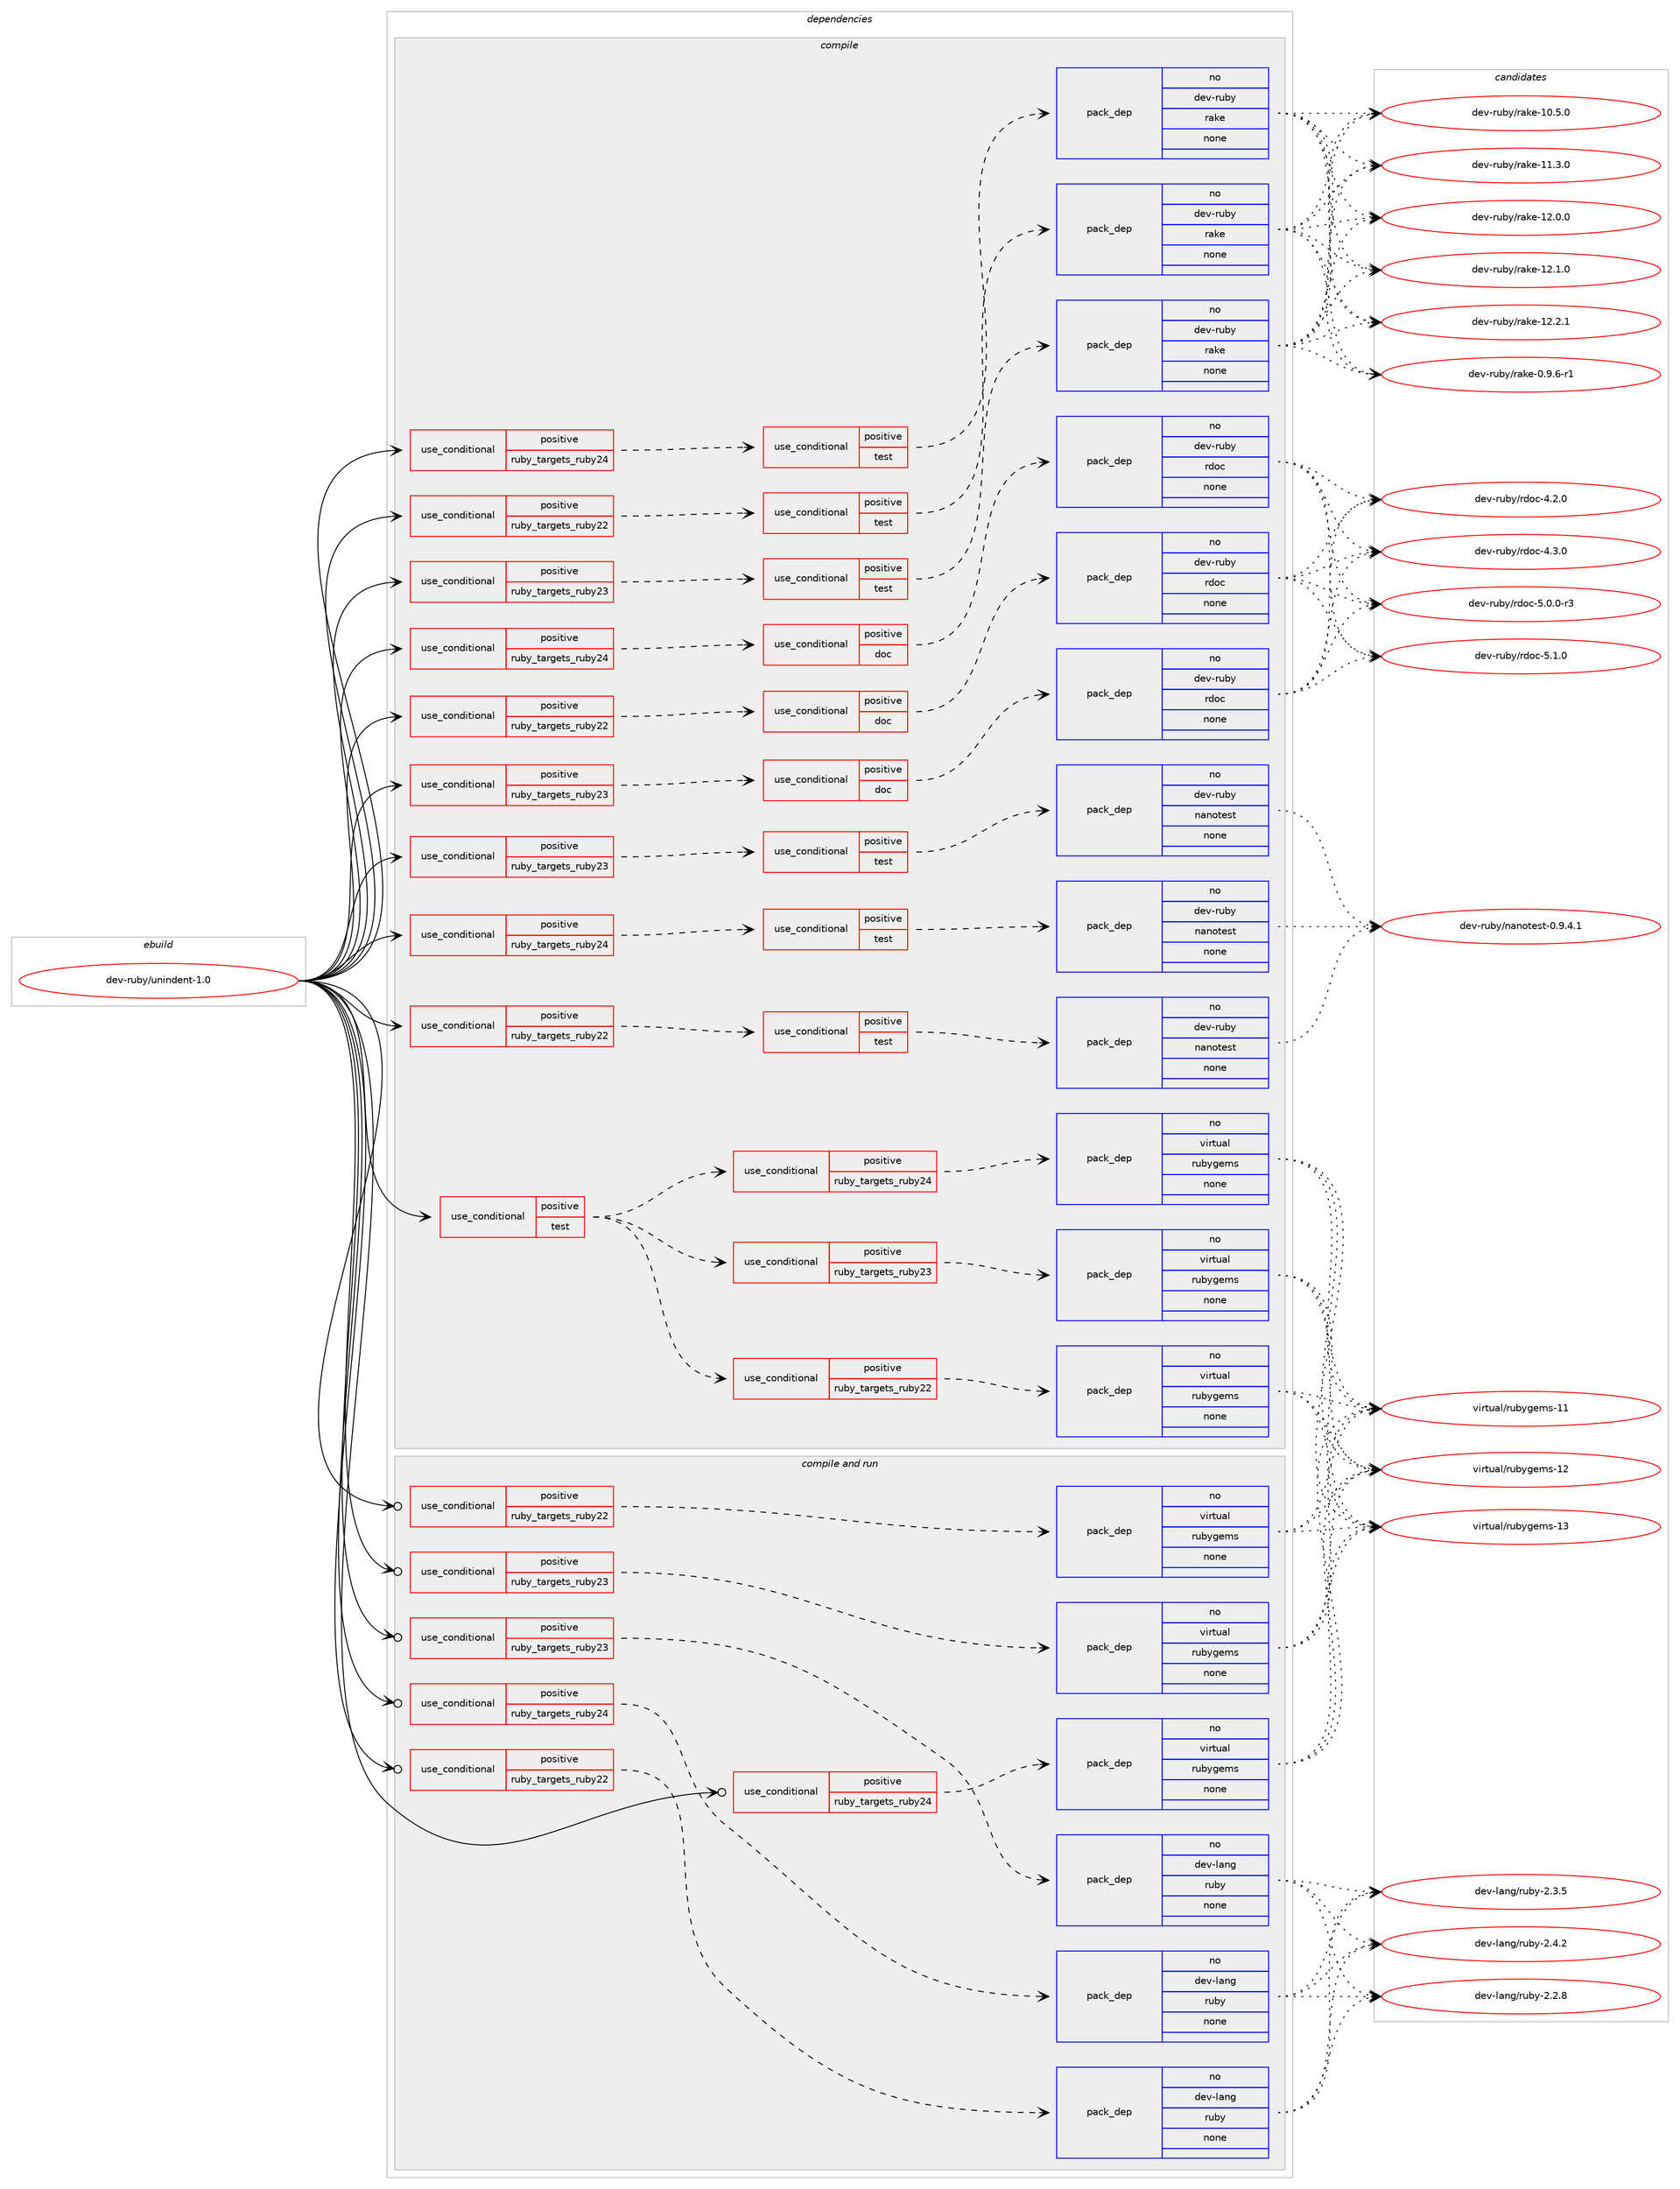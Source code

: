 digraph prolog {

# *************
# Graph options
# *************

newrank=true;
concentrate=true;
compound=true;
graph [rankdir=LR,fontname=Helvetica,fontsize=10,ranksep=1.5];#, ranksep=2.5, nodesep=0.2];
edge  [arrowhead=vee];
node  [fontname=Helvetica,fontsize=10];

# **********
# The ebuild
# **********

subgraph cluster_leftcol {
color=gray;
rank=same;
label=<<i>ebuild</i>>;
id [label="dev-ruby/unindent-1.0", color=red, width=4, href="../dev-ruby/unindent-1.0.svg"];
}

# ****************
# The dependencies
# ****************

subgraph cluster_midcol {
color=gray;
label=<<i>dependencies</i>>;
subgraph cluster_compile {
fillcolor="#eeeeee";
style=filled;
label=<<i>compile</i>>;
subgraph cond76023 {
dependency276719 [label=<<TABLE BORDER="0" CELLBORDER="1" CELLSPACING="0" CELLPADDING="4"><TR><TD ROWSPAN="3" CELLPADDING="10">use_conditional</TD></TR><TR><TD>positive</TD></TR><TR><TD>ruby_targets_ruby22</TD></TR></TABLE>>, shape=none, color=red];
subgraph cond76024 {
dependency276720 [label=<<TABLE BORDER="0" CELLBORDER="1" CELLSPACING="0" CELLPADDING="4"><TR><TD ROWSPAN="3" CELLPADDING="10">use_conditional</TD></TR><TR><TD>positive</TD></TR><TR><TD>doc</TD></TR></TABLE>>, shape=none, color=red];
subgraph pack196580 {
dependency276721 [label=<<TABLE BORDER="0" CELLBORDER="1" CELLSPACING="0" CELLPADDING="4" WIDTH="220"><TR><TD ROWSPAN="6" CELLPADDING="30">pack_dep</TD></TR><TR><TD WIDTH="110">no</TD></TR><TR><TD>dev-ruby</TD></TR><TR><TD>rdoc</TD></TR><TR><TD>none</TD></TR><TR><TD></TD></TR></TABLE>>, shape=none, color=blue];
}
dependency276720:e -> dependency276721:w [weight=20,style="dashed",arrowhead="vee"];
}
dependency276719:e -> dependency276720:w [weight=20,style="dashed",arrowhead="vee"];
}
id:e -> dependency276719:w [weight=20,style="solid",arrowhead="vee"];
subgraph cond76025 {
dependency276722 [label=<<TABLE BORDER="0" CELLBORDER="1" CELLSPACING="0" CELLPADDING="4"><TR><TD ROWSPAN="3" CELLPADDING="10">use_conditional</TD></TR><TR><TD>positive</TD></TR><TR><TD>ruby_targets_ruby22</TD></TR></TABLE>>, shape=none, color=red];
subgraph cond76026 {
dependency276723 [label=<<TABLE BORDER="0" CELLBORDER="1" CELLSPACING="0" CELLPADDING="4"><TR><TD ROWSPAN="3" CELLPADDING="10">use_conditional</TD></TR><TR><TD>positive</TD></TR><TR><TD>test</TD></TR></TABLE>>, shape=none, color=red];
subgraph pack196581 {
dependency276724 [label=<<TABLE BORDER="0" CELLBORDER="1" CELLSPACING="0" CELLPADDING="4" WIDTH="220"><TR><TD ROWSPAN="6" CELLPADDING="30">pack_dep</TD></TR><TR><TD WIDTH="110">no</TD></TR><TR><TD>dev-ruby</TD></TR><TR><TD>nanotest</TD></TR><TR><TD>none</TD></TR><TR><TD></TD></TR></TABLE>>, shape=none, color=blue];
}
dependency276723:e -> dependency276724:w [weight=20,style="dashed",arrowhead="vee"];
}
dependency276722:e -> dependency276723:w [weight=20,style="dashed",arrowhead="vee"];
}
id:e -> dependency276722:w [weight=20,style="solid",arrowhead="vee"];
subgraph cond76027 {
dependency276725 [label=<<TABLE BORDER="0" CELLBORDER="1" CELLSPACING="0" CELLPADDING="4"><TR><TD ROWSPAN="3" CELLPADDING="10">use_conditional</TD></TR><TR><TD>positive</TD></TR><TR><TD>ruby_targets_ruby22</TD></TR></TABLE>>, shape=none, color=red];
subgraph cond76028 {
dependency276726 [label=<<TABLE BORDER="0" CELLBORDER="1" CELLSPACING="0" CELLPADDING="4"><TR><TD ROWSPAN="3" CELLPADDING="10">use_conditional</TD></TR><TR><TD>positive</TD></TR><TR><TD>test</TD></TR></TABLE>>, shape=none, color=red];
subgraph pack196582 {
dependency276727 [label=<<TABLE BORDER="0" CELLBORDER="1" CELLSPACING="0" CELLPADDING="4" WIDTH="220"><TR><TD ROWSPAN="6" CELLPADDING="30">pack_dep</TD></TR><TR><TD WIDTH="110">no</TD></TR><TR><TD>dev-ruby</TD></TR><TR><TD>rake</TD></TR><TR><TD>none</TD></TR><TR><TD></TD></TR></TABLE>>, shape=none, color=blue];
}
dependency276726:e -> dependency276727:w [weight=20,style="dashed",arrowhead="vee"];
}
dependency276725:e -> dependency276726:w [weight=20,style="dashed",arrowhead="vee"];
}
id:e -> dependency276725:w [weight=20,style="solid",arrowhead="vee"];
subgraph cond76029 {
dependency276728 [label=<<TABLE BORDER="0" CELLBORDER="1" CELLSPACING="0" CELLPADDING="4"><TR><TD ROWSPAN="3" CELLPADDING="10">use_conditional</TD></TR><TR><TD>positive</TD></TR><TR><TD>ruby_targets_ruby23</TD></TR></TABLE>>, shape=none, color=red];
subgraph cond76030 {
dependency276729 [label=<<TABLE BORDER="0" CELLBORDER="1" CELLSPACING="0" CELLPADDING="4"><TR><TD ROWSPAN="3" CELLPADDING="10">use_conditional</TD></TR><TR><TD>positive</TD></TR><TR><TD>doc</TD></TR></TABLE>>, shape=none, color=red];
subgraph pack196583 {
dependency276730 [label=<<TABLE BORDER="0" CELLBORDER="1" CELLSPACING="0" CELLPADDING="4" WIDTH="220"><TR><TD ROWSPAN="6" CELLPADDING="30">pack_dep</TD></TR><TR><TD WIDTH="110">no</TD></TR><TR><TD>dev-ruby</TD></TR><TR><TD>rdoc</TD></TR><TR><TD>none</TD></TR><TR><TD></TD></TR></TABLE>>, shape=none, color=blue];
}
dependency276729:e -> dependency276730:w [weight=20,style="dashed",arrowhead="vee"];
}
dependency276728:e -> dependency276729:w [weight=20,style="dashed",arrowhead="vee"];
}
id:e -> dependency276728:w [weight=20,style="solid",arrowhead="vee"];
subgraph cond76031 {
dependency276731 [label=<<TABLE BORDER="0" CELLBORDER="1" CELLSPACING="0" CELLPADDING="4"><TR><TD ROWSPAN="3" CELLPADDING="10">use_conditional</TD></TR><TR><TD>positive</TD></TR><TR><TD>ruby_targets_ruby23</TD></TR></TABLE>>, shape=none, color=red];
subgraph cond76032 {
dependency276732 [label=<<TABLE BORDER="0" CELLBORDER="1" CELLSPACING="0" CELLPADDING="4"><TR><TD ROWSPAN="3" CELLPADDING="10">use_conditional</TD></TR><TR><TD>positive</TD></TR><TR><TD>test</TD></TR></TABLE>>, shape=none, color=red];
subgraph pack196584 {
dependency276733 [label=<<TABLE BORDER="0" CELLBORDER="1" CELLSPACING="0" CELLPADDING="4" WIDTH="220"><TR><TD ROWSPAN="6" CELLPADDING="30">pack_dep</TD></TR><TR><TD WIDTH="110">no</TD></TR><TR><TD>dev-ruby</TD></TR><TR><TD>nanotest</TD></TR><TR><TD>none</TD></TR><TR><TD></TD></TR></TABLE>>, shape=none, color=blue];
}
dependency276732:e -> dependency276733:w [weight=20,style="dashed",arrowhead="vee"];
}
dependency276731:e -> dependency276732:w [weight=20,style="dashed",arrowhead="vee"];
}
id:e -> dependency276731:w [weight=20,style="solid",arrowhead="vee"];
subgraph cond76033 {
dependency276734 [label=<<TABLE BORDER="0" CELLBORDER="1" CELLSPACING="0" CELLPADDING="4"><TR><TD ROWSPAN="3" CELLPADDING="10">use_conditional</TD></TR><TR><TD>positive</TD></TR><TR><TD>ruby_targets_ruby23</TD></TR></TABLE>>, shape=none, color=red];
subgraph cond76034 {
dependency276735 [label=<<TABLE BORDER="0" CELLBORDER="1" CELLSPACING="0" CELLPADDING="4"><TR><TD ROWSPAN="3" CELLPADDING="10">use_conditional</TD></TR><TR><TD>positive</TD></TR><TR><TD>test</TD></TR></TABLE>>, shape=none, color=red];
subgraph pack196585 {
dependency276736 [label=<<TABLE BORDER="0" CELLBORDER="1" CELLSPACING="0" CELLPADDING="4" WIDTH="220"><TR><TD ROWSPAN="6" CELLPADDING="30">pack_dep</TD></TR><TR><TD WIDTH="110">no</TD></TR><TR><TD>dev-ruby</TD></TR><TR><TD>rake</TD></TR><TR><TD>none</TD></TR><TR><TD></TD></TR></TABLE>>, shape=none, color=blue];
}
dependency276735:e -> dependency276736:w [weight=20,style="dashed",arrowhead="vee"];
}
dependency276734:e -> dependency276735:w [weight=20,style="dashed",arrowhead="vee"];
}
id:e -> dependency276734:w [weight=20,style="solid",arrowhead="vee"];
subgraph cond76035 {
dependency276737 [label=<<TABLE BORDER="0" CELLBORDER="1" CELLSPACING="0" CELLPADDING="4"><TR><TD ROWSPAN="3" CELLPADDING="10">use_conditional</TD></TR><TR><TD>positive</TD></TR><TR><TD>ruby_targets_ruby24</TD></TR></TABLE>>, shape=none, color=red];
subgraph cond76036 {
dependency276738 [label=<<TABLE BORDER="0" CELLBORDER="1" CELLSPACING="0" CELLPADDING="4"><TR><TD ROWSPAN="3" CELLPADDING="10">use_conditional</TD></TR><TR><TD>positive</TD></TR><TR><TD>doc</TD></TR></TABLE>>, shape=none, color=red];
subgraph pack196586 {
dependency276739 [label=<<TABLE BORDER="0" CELLBORDER="1" CELLSPACING="0" CELLPADDING="4" WIDTH="220"><TR><TD ROWSPAN="6" CELLPADDING="30">pack_dep</TD></TR><TR><TD WIDTH="110">no</TD></TR><TR><TD>dev-ruby</TD></TR><TR><TD>rdoc</TD></TR><TR><TD>none</TD></TR><TR><TD></TD></TR></TABLE>>, shape=none, color=blue];
}
dependency276738:e -> dependency276739:w [weight=20,style="dashed",arrowhead="vee"];
}
dependency276737:e -> dependency276738:w [weight=20,style="dashed",arrowhead="vee"];
}
id:e -> dependency276737:w [weight=20,style="solid",arrowhead="vee"];
subgraph cond76037 {
dependency276740 [label=<<TABLE BORDER="0" CELLBORDER="1" CELLSPACING="0" CELLPADDING="4"><TR><TD ROWSPAN="3" CELLPADDING="10">use_conditional</TD></TR><TR><TD>positive</TD></TR><TR><TD>ruby_targets_ruby24</TD></TR></TABLE>>, shape=none, color=red];
subgraph cond76038 {
dependency276741 [label=<<TABLE BORDER="0" CELLBORDER="1" CELLSPACING="0" CELLPADDING="4"><TR><TD ROWSPAN="3" CELLPADDING="10">use_conditional</TD></TR><TR><TD>positive</TD></TR><TR><TD>test</TD></TR></TABLE>>, shape=none, color=red];
subgraph pack196587 {
dependency276742 [label=<<TABLE BORDER="0" CELLBORDER="1" CELLSPACING="0" CELLPADDING="4" WIDTH="220"><TR><TD ROWSPAN="6" CELLPADDING="30">pack_dep</TD></TR><TR><TD WIDTH="110">no</TD></TR><TR><TD>dev-ruby</TD></TR><TR><TD>nanotest</TD></TR><TR><TD>none</TD></TR><TR><TD></TD></TR></TABLE>>, shape=none, color=blue];
}
dependency276741:e -> dependency276742:w [weight=20,style="dashed",arrowhead="vee"];
}
dependency276740:e -> dependency276741:w [weight=20,style="dashed",arrowhead="vee"];
}
id:e -> dependency276740:w [weight=20,style="solid",arrowhead="vee"];
subgraph cond76039 {
dependency276743 [label=<<TABLE BORDER="0" CELLBORDER="1" CELLSPACING="0" CELLPADDING="4"><TR><TD ROWSPAN="3" CELLPADDING="10">use_conditional</TD></TR><TR><TD>positive</TD></TR><TR><TD>ruby_targets_ruby24</TD></TR></TABLE>>, shape=none, color=red];
subgraph cond76040 {
dependency276744 [label=<<TABLE BORDER="0" CELLBORDER="1" CELLSPACING="0" CELLPADDING="4"><TR><TD ROWSPAN="3" CELLPADDING="10">use_conditional</TD></TR><TR><TD>positive</TD></TR><TR><TD>test</TD></TR></TABLE>>, shape=none, color=red];
subgraph pack196588 {
dependency276745 [label=<<TABLE BORDER="0" CELLBORDER="1" CELLSPACING="0" CELLPADDING="4" WIDTH="220"><TR><TD ROWSPAN="6" CELLPADDING="30">pack_dep</TD></TR><TR><TD WIDTH="110">no</TD></TR><TR><TD>dev-ruby</TD></TR><TR><TD>rake</TD></TR><TR><TD>none</TD></TR><TR><TD></TD></TR></TABLE>>, shape=none, color=blue];
}
dependency276744:e -> dependency276745:w [weight=20,style="dashed",arrowhead="vee"];
}
dependency276743:e -> dependency276744:w [weight=20,style="dashed",arrowhead="vee"];
}
id:e -> dependency276743:w [weight=20,style="solid",arrowhead="vee"];
subgraph cond76041 {
dependency276746 [label=<<TABLE BORDER="0" CELLBORDER="1" CELLSPACING="0" CELLPADDING="4"><TR><TD ROWSPAN="3" CELLPADDING="10">use_conditional</TD></TR><TR><TD>positive</TD></TR><TR><TD>test</TD></TR></TABLE>>, shape=none, color=red];
subgraph cond76042 {
dependency276747 [label=<<TABLE BORDER="0" CELLBORDER="1" CELLSPACING="0" CELLPADDING="4"><TR><TD ROWSPAN="3" CELLPADDING="10">use_conditional</TD></TR><TR><TD>positive</TD></TR><TR><TD>ruby_targets_ruby22</TD></TR></TABLE>>, shape=none, color=red];
subgraph pack196589 {
dependency276748 [label=<<TABLE BORDER="0" CELLBORDER="1" CELLSPACING="0" CELLPADDING="4" WIDTH="220"><TR><TD ROWSPAN="6" CELLPADDING="30">pack_dep</TD></TR><TR><TD WIDTH="110">no</TD></TR><TR><TD>virtual</TD></TR><TR><TD>rubygems</TD></TR><TR><TD>none</TD></TR><TR><TD></TD></TR></TABLE>>, shape=none, color=blue];
}
dependency276747:e -> dependency276748:w [weight=20,style="dashed",arrowhead="vee"];
}
dependency276746:e -> dependency276747:w [weight=20,style="dashed",arrowhead="vee"];
subgraph cond76043 {
dependency276749 [label=<<TABLE BORDER="0" CELLBORDER="1" CELLSPACING="0" CELLPADDING="4"><TR><TD ROWSPAN="3" CELLPADDING="10">use_conditional</TD></TR><TR><TD>positive</TD></TR><TR><TD>ruby_targets_ruby23</TD></TR></TABLE>>, shape=none, color=red];
subgraph pack196590 {
dependency276750 [label=<<TABLE BORDER="0" CELLBORDER="1" CELLSPACING="0" CELLPADDING="4" WIDTH="220"><TR><TD ROWSPAN="6" CELLPADDING="30">pack_dep</TD></TR><TR><TD WIDTH="110">no</TD></TR><TR><TD>virtual</TD></TR><TR><TD>rubygems</TD></TR><TR><TD>none</TD></TR><TR><TD></TD></TR></TABLE>>, shape=none, color=blue];
}
dependency276749:e -> dependency276750:w [weight=20,style="dashed",arrowhead="vee"];
}
dependency276746:e -> dependency276749:w [weight=20,style="dashed",arrowhead="vee"];
subgraph cond76044 {
dependency276751 [label=<<TABLE BORDER="0" CELLBORDER="1" CELLSPACING="0" CELLPADDING="4"><TR><TD ROWSPAN="3" CELLPADDING="10">use_conditional</TD></TR><TR><TD>positive</TD></TR><TR><TD>ruby_targets_ruby24</TD></TR></TABLE>>, shape=none, color=red];
subgraph pack196591 {
dependency276752 [label=<<TABLE BORDER="0" CELLBORDER="1" CELLSPACING="0" CELLPADDING="4" WIDTH="220"><TR><TD ROWSPAN="6" CELLPADDING="30">pack_dep</TD></TR><TR><TD WIDTH="110">no</TD></TR><TR><TD>virtual</TD></TR><TR><TD>rubygems</TD></TR><TR><TD>none</TD></TR><TR><TD></TD></TR></TABLE>>, shape=none, color=blue];
}
dependency276751:e -> dependency276752:w [weight=20,style="dashed",arrowhead="vee"];
}
dependency276746:e -> dependency276751:w [weight=20,style="dashed",arrowhead="vee"];
}
id:e -> dependency276746:w [weight=20,style="solid",arrowhead="vee"];
}
subgraph cluster_compileandrun {
fillcolor="#eeeeee";
style=filled;
label=<<i>compile and run</i>>;
subgraph cond76045 {
dependency276753 [label=<<TABLE BORDER="0" CELLBORDER="1" CELLSPACING="0" CELLPADDING="4"><TR><TD ROWSPAN="3" CELLPADDING="10">use_conditional</TD></TR><TR><TD>positive</TD></TR><TR><TD>ruby_targets_ruby22</TD></TR></TABLE>>, shape=none, color=red];
subgraph pack196592 {
dependency276754 [label=<<TABLE BORDER="0" CELLBORDER="1" CELLSPACING="0" CELLPADDING="4" WIDTH="220"><TR><TD ROWSPAN="6" CELLPADDING="30">pack_dep</TD></TR><TR><TD WIDTH="110">no</TD></TR><TR><TD>dev-lang</TD></TR><TR><TD>ruby</TD></TR><TR><TD>none</TD></TR><TR><TD></TD></TR></TABLE>>, shape=none, color=blue];
}
dependency276753:e -> dependency276754:w [weight=20,style="dashed",arrowhead="vee"];
}
id:e -> dependency276753:w [weight=20,style="solid",arrowhead="odotvee"];
subgraph cond76046 {
dependency276755 [label=<<TABLE BORDER="0" CELLBORDER="1" CELLSPACING="0" CELLPADDING="4"><TR><TD ROWSPAN="3" CELLPADDING="10">use_conditional</TD></TR><TR><TD>positive</TD></TR><TR><TD>ruby_targets_ruby22</TD></TR></TABLE>>, shape=none, color=red];
subgraph pack196593 {
dependency276756 [label=<<TABLE BORDER="0" CELLBORDER="1" CELLSPACING="0" CELLPADDING="4" WIDTH="220"><TR><TD ROWSPAN="6" CELLPADDING="30">pack_dep</TD></TR><TR><TD WIDTH="110">no</TD></TR><TR><TD>virtual</TD></TR><TR><TD>rubygems</TD></TR><TR><TD>none</TD></TR><TR><TD></TD></TR></TABLE>>, shape=none, color=blue];
}
dependency276755:e -> dependency276756:w [weight=20,style="dashed",arrowhead="vee"];
}
id:e -> dependency276755:w [weight=20,style="solid",arrowhead="odotvee"];
subgraph cond76047 {
dependency276757 [label=<<TABLE BORDER="0" CELLBORDER="1" CELLSPACING="0" CELLPADDING="4"><TR><TD ROWSPAN="3" CELLPADDING="10">use_conditional</TD></TR><TR><TD>positive</TD></TR><TR><TD>ruby_targets_ruby23</TD></TR></TABLE>>, shape=none, color=red];
subgraph pack196594 {
dependency276758 [label=<<TABLE BORDER="0" CELLBORDER="1" CELLSPACING="0" CELLPADDING="4" WIDTH="220"><TR><TD ROWSPAN="6" CELLPADDING="30">pack_dep</TD></TR><TR><TD WIDTH="110">no</TD></TR><TR><TD>dev-lang</TD></TR><TR><TD>ruby</TD></TR><TR><TD>none</TD></TR><TR><TD></TD></TR></TABLE>>, shape=none, color=blue];
}
dependency276757:e -> dependency276758:w [weight=20,style="dashed",arrowhead="vee"];
}
id:e -> dependency276757:w [weight=20,style="solid",arrowhead="odotvee"];
subgraph cond76048 {
dependency276759 [label=<<TABLE BORDER="0" CELLBORDER="1" CELLSPACING="0" CELLPADDING="4"><TR><TD ROWSPAN="3" CELLPADDING="10">use_conditional</TD></TR><TR><TD>positive</TD></TR><TR><TD>ruby_targets_ruby23</TD></TR></TABLE>>, shape=none, color=red];
subgraph pack196595 {
dependency276760 [label=<<TABLE BORDER="0" CELLBORDER="1" CELLSPACING="0" CELLPADDING="4" WIDTH="220"><TR><TD ROWSPAN="6" CELLPADDING="30">pack_dep</TD></TR><TR><TD WIDTH="110">no</TD></TR><TR><TD>virtual</TD></TR><TR><TD>rubygems</TD></TR><TR><TD>none</TD></TR><TR><TD></TD></TR></TABLE>>, shape=none, color=blue];
}
dependency276759:e -> dependency276760:w [weight=20,style="dashed",arrowhead="vee"];
}
id:e -> dependency276759:w [weight=20,style="solid",arrowhead="odotvee"];
subgraph cond76049 {
dependency276761 [label=<<TABLE BORDER="0" CELLBORDER="1" CELLSPACING="0" CELLPADDING="4"><TR><TD ROWSPAN="3" CELLPADDING="10">use_conditional</TD></TR><TR><TD>positive</TD></TR><TR><TD>ruby_targets_ruby24</TD></TR></TABLE>>, shape=none, color=red];
subgraph pack196596 {
dependency276762 [label=<<TABLE BORDER="0" CELLBORDER="1" CELLSPACING="0" CELLPADDING="4" WIDTH="220"><TR><TD ROWSPAN="6" CELLPADDING="30">pack_dep</TD></TR><TR><TD WIDTH="110">no</TD></TR><TR><TD>dev-lang</TD></TR><TR><TD>ruby</TD></TR><TR><TD>none</TD></TR><TR><TD></TD></TR></TABLE>>, shape=none, color=blue];
}
dependency276761:e -> dependency276762:w [weight=20,style="dashed",arrowhead="vee"];
}
id:e -> dependency276761:w [weight=20,style="solid",arrowhead="odotvee"];
subgraph cond76050 {
dependency276763 [label=<<TABLE BORDER="0" CELLBORDER="1" CELLSPACING="0" CELLPADDING="4"><TR><TD ROWSPAN="3" CELLPADDING="10">use_conditional</TD></TR><TR><TD>positive</TD></TR><TR><TD>ruby_targets_ruby24</TD></TR></TABLE>>, shape=none, color=red];
subgraph pack196597 {
dependency276764 [label=<<TABLE BORDER="0" CELLBORDER="1" CELLSPACING="0" CELLPADDING="4" WIDTH="220"><TR><TD ROWSPAN="6" CELLPADDING="30">pack_dep</TD></TR><TR><TD WIDTH="110">no</TD></TR><TR><TD>virtual</TD></TR><TR><TD>rubygems</TD></TR><TR><TD>none</TD></TR><TR><TD></TD></TR></TABLE>>, shape=none, color=blue];
}
dependency276763:e -> dependency276764:w [weight=20,style="dashed",arrowhead="vee"];
}
id:e -> dependency276763:w [weight=20,style="solid",arrowhead="odotvee"];
}
subgraph cluster_run {
fillcolor="#eeeeee";
style=filled;
label=<<i>run</i>>;
}
}

# **************
# The candidates
# **************

subgraph cluster_choices {
rank=same;
color=gray;
label=<<i>candidates</i>>;

subgraph choice196580 {
color=black;
nodesep=1;
choice10010111845114117981214711410011199455246504648 [label="dev-ruby/rdoc-4.2.0", color=red, width=4,href="../dev-ruby/rdoc-4.2.0.svg"];
choice10010111845114117981214711410011199455246514648 [label="dev-ruby/rdoc-4.3.0", color=red, width=4,href="../dev-ruby/rdoc-4.3.0.svg"];
choice100101118451141179812147114100111994553464846484511451 [label="dev-ruby/rdoc-5.0.0-r3", color=red, width=4,href="../dev-ruby/rdoc-5.0.0-r3.svg"];
choice10010111845114117981214711410011199455346494648 [label="dev-ruby/rdoc-5.1.0", color=red, width=4,href="../dev-ruby/rdoc-5.1.0.svg"];
dependency276721:e -> choice10010111845114117981214711410011199455246504648:w [style=dotted,weight="100"];
dependency276721:e -> choice10010111845114117981214711410011199455246514648:w [style=dotted,weight="100"];
dependency276721:e -> choice100101118451141179812147114100111994553464846484511451:w [style=dotted,weight="100"];
dependency276721:e -> choice10010111845114117981214711410011199455346494648:w [style=dotted,weight="100"];
}
subgraph choice196581 {
color=black;
nodesep=1;
choice100101118451141179812147110971101111161011151164548465746524649 [label="dev-ruby/nanotest-0.9.4.1", color=red, width=4,href="../dev-ruby/nanotest-0.9.4.1.svg"];
dependency276724:e -> choice100101118451141179812147110971101111161011151164548465746524649:w [style=dotted,weight="100"];
}
subgraph choice196582 {
color=black;
nodesep=1;
choice100101118451141179812147114971071014548465746544511449 [label="dev-ruby/rake-0.9.6-r1", color=red, width=4,href="../dev-ruby/rake-0.9.6-r1.svg"];
choice1001011184511411798121471149710710145494846534648 [label="dev-ruby/rake-10.5.0", color=red, width=4,href="../dev-ruby/rake-10.5.0.svg"];
choice1001011184511411798121471149710710145494946514648 [label="dev-ruby/rake-11.3.0", color=red, width=4,href="../dev-ruby/rake-11.3.0.svg"];
choice1001011184511411798121471149710710145495046484648 [label="dev-ruby/rake-12.0.0", color=red, width=4,href="../dev-ruby/rake-12.0.0.svg"];
choice1001011184511411798121471149710710145495046494648 [label="dev-ruby/rake-12.1.0", color=red, width=4,href="../dev-ruby/rake-12.1.0.svg"];
choice1001011184511411798121471149710710145495046504649 [label="dev-ruby/rake-12.2.1", color=red, width=4,href="../dev-ruby/rake-12.2.1.svg"];
dependency276727:e -> choice100101118451141179812147114971071014548465746544511449:w [style=dotted,weight="100"];
dependency276727:e -> choice1001011184511411798121471149710710145494846534648:w [style=dotted,weight="100"];
dependency276727:e -> choice1001011184511411798121471149710710145494946514648:w [style=dotted,weight="100"];
dependency276727:e -> choice1001011184511411798121471149710710145495046484648:w [style=dotted,weight="100"];
dependency276727:e -> choice1001011184511411798121471149710710145495046494648:w [style=dotted,weight="100"];
dependency276727:e -> choice1001011184511411798121471149710710145495046504649:w [style=dotted,weight="100"];
}
subgraph choice196583 {
color=black;
nodesep=1;
choice10010111845114117981214711410011199455246504648 [label="dev-ruby/rdoc-4.2.0", color=red, width=4,href="../dev-ruby/rdoc-4.2.0.svg"];
choice10010111845114117981214711410011199455246514648 [label="dev-ruby/rdoc-4.3.0", color=red, width=4,href="../dev-ruby/rdoc-4.3.0.svg"];
choice100101118451141179812147114100111994553464846484511451 [label="dev-ruby/rdoc-5.0.0-r3", color=red, width=4,href="../dev-ruby/rdoc-5.0.0-r3.svg"];
choice10010111845114117981214711410011199455346494648 [label="dev-ruby/rdoc-5.1.0", color=red, width=4,href="../dev-ruby/rdoc-5.1.0.svg"];
dependency276730:e -> choice10010111845114117981214711410011199455246504648:w [style=dotted,weight="100"];
dependency276730:e -> choice10010111845114117981214711410011199455246514648:w [style=dotted,weight="100"];
dependency276730:e -> choice100101118451141179812147114100111994553464846484511451:w [style=dotted,weight="100"];
dependency276730:e -> choice10010111845114117981214711410011199455346494648:w [style=dotted,weight="100"];
}
subgraph choice196584 {
color=black;
nodesep=1;
choice100101118451141179812147110971101111161011151164548465746524649 [label="dev-ruby/nanotest-0.9.4.1", color=red, width=4,href="../dev-ruby/nanotest-0.9.4.1.svg"];
dependency276733:e -> choice100101118451141179812147110971101111161011151164548465746524649:w [style=dotted,weight="100"];
}
subgraph choice196585 {
color=black;
nodesep=1;
choice100101118451141179812147114971071014548465746544511449 [label="dev-ruby/rake-0.9.6-r1", color=red, width=4,href="../dev-ruby/rake-0.9.6-r1.svg"];
choice1001011184511411798121471149710710145494846534648 [label="dev-ruby/rake-10.5.0", color=red, width=4,href="../dev-ruby/rake-10.5.0.svg"];
choice1001011184511411798121471149710710145494946514648 [label="dev-ruby/rake-11.3.0", color=red, width=4,href="../dev-ruby/rake-11.3.0.svg"];
choice1001011184511411798121471149710710145495046484648 [label="dev-ruby/rake-12.0.0", color=red, width=4,href="../dev-ruby/rake-12.0.0.svg"];
choice1001011184511411798121471149710710145495046494648 [label="dev-ruby/rake-12.1.0", color=red, width=4,href="../dev-ruby/rake-12.1.0.svg"];
choice1001011184511411798121471149710710145495046504649 [label="dev-ruby/rake-12.2.1", color=red, width=4,href="../dev-ruby/rake-12.2.1.svg"];
dependency276736:e -> choice100101118451141179812147114971071014548465746544511449:w [style=dotted,weight="100"];
dependency276736:e -> choice1001011184511411798121471149710710145494846534648:w [style=dotted,weight="100"];
dependency276736:e -> choice1001011184511411798121471149710710145494946514648:w [style=dotted,weight="100"];
dependency276736:e -> choice1001011184511411798121471149710710145495046484648:w [style=dotted,weight="100"];
dependency276736:e -> choice1001011184511411798121471149710710145495046494648:w [style=dotted,weight="100"];
dependency276736:e -> choice1001011184511411798121471149710710145495046504649:w [style=dotted,weight="100"];
}
subgraph choice196586 {
color=black;
nodesep=1;
choice10010111845114117981214711410011199455246504648 [label="dev-ruby/rdoc-4.2.0", color=red, width=4,href="../dev-ruby/rdoc-4.2.0.svg"];
choice10010111845114117981214711410011199455246514648 [label="dev-ruby/rdoc-4.3.0", color=red, width=4,href="../dev-ruby/rdoc-4.3.0.svg"];
choice100101118451141179812147114100111994553464846484511451 [label="dev-ruby/rdoc-5.0.0-r3", color=red, width=4,href="../dev-ruby/rdoc-5.0.0-r3.svg"];
choice10010111845114117981214711410011199455346494648 [label="dev-ruby/rdoc-5.1.0", color=red, width=4,href="../dev-ruby/rdoc-5.1.0.svg"];
dependency276739:e -> choice10010111845114117981214711410011199455246504648:w [style=dotted,weight="100"];
dependency276739:e -> choice10010111845114117981214711410011199455246514648:w [style=dotted,weight="100"];
dependency276739:e -> choice100101118451141179812147114100111994553464846484511451:w [style=dotted,weight="100"];
dependency276739:e -> choice10010111845114117981214711410011199455346494648:w [style=dotted,weight="100"];
}
subgraph choice196587 {
color=black;
nodesep=1;
choice100101118451141179812147110971101111161011151164548465746524649 [label="dev-ruby/nanotest-0.9.4.1", color=red, width=4,href="../dev-ruby/nanotest-0.9.4.1.svg"];
dependency276742:e -> choice100101118451141179812147110971101111161011151164548465746524649:w [style=dotted,weight="100"];
}
subgraph choice196588 {
color=black;
nodesep=1;
choice100101118451141179812147114971071014548465746544511449 [label="dev-ruby/rake-0.9.6-r1", color=red, width=4,href="../dev-ruby/rake-0.9.6-r1.svg"];
choice1001011184511411798121471149710710145494846534648 [label="dev-ruby/rake-10.5.0", color=red, width=4,href="../dev-ruby/rake-10.5.0.svg"];
choice1001011184511411798121471149710710145494946514648 [label="dev-ruby/rake-11.3.0", color=red, width=4,href="../dev-ruby/rake-11.3.0.svg"];
choice1001011184511411798121471149710710145495046484648 [label="dev-ruby/rake-12.0.0", color=red, width=4,href="../dev-ruby/rake-12.0.0.svg"];
choice1001011184511411798121471149710710145495046494648 [label="dev-ruby/rake-12.1.0", color=red, width=4,href="../dev-ruby/rake-12.1.0.svg"];
choice1001011184511411798121471149710710145495046504649 [label="dev-ruby/rake-12.2.1", color=red, width=4,href="../dev-ruby/rake-12.2.1.svg"];
dependency276745:e -> choice100101118451141179812147114971071014548465746544511449:w [style=dotted,weight="100"];
dependency276745:e -> choice1001011184511411798121471149710710145494846534648:w [style=dotted,weight="100"];
dependency276745:e -> choice1001011184511411798121471149710710145494946514648:w [style=dotted,weight="100"];
dependency276745:e -> choice1001011184511411798121471149710710145495046484648:w [style=dotted,weight="100"];
dependency276745:e -> choice1001011184511411798121471149710710145495046494648:w [style=dotted,weight="100"];
dependency276745:e -> choice1001011184511411798121471149710710145495046504649:w [style=dotted,weight="100"];
}
subgraph choice196589 {
color=black;
nodesep=1;
choice118105114116117971084711411798121103101109115454949 [label="virtual/rubygems-11", color=red, width=4,href="../virtual/rubygems-11.svg"];
choice118105114116117971084711411798121103101109115454950 [label="virtual/rubygems-12", color=red, width=4,href="../virtual/rubygems-12.svg"];
choice118105114116117971084711411798121103101109115454951 [label="virtual/rubygems-13", color=red, width=4,href="../virtual/rubygems-13.svg"];
dependency276748:e -> choice118105114116117971084711411798121103101109115454949:w [style=dotted,weight="100"];
dependency276748:e -> choice118105114116117971084711411798121103101109115454950:w [style=dotted,weight="100"];
dependency276748:e -> choice118105114116117971084711411798121103101109115454951:w [style=dotted,weight="100"];
}
subgraph choice196590 {
color=black;
nodesep=1;
choice118105114116117971084711411798121103101109115454949 [label="virtual/rubygems-11", color=red, width=4,href="../virtual/rubygems-11.svg"];
choice118105114116117971084711411798121103101109115454950 [label="virtual/rubygems-12", color=red, width=4,href="../virtual/rubygems-12.svg"];
choice118105114116117971084711411798121103101109115454951 [label="virtual/rubygems-13", color=red, width=4,href="../virtual/rubygems-13.svg"];
dependency276750:e -> choice118105114116117971084711411798121103101109115454949:w [style=dotted,weight="100"];
dependency276750:e -> choice118105114116117971084711411798121103101109115454950:w [style=dotted,weight="100"];
dependency276750:e -> choice118105114116117971084711411798121103101109115454951:w [style=dotted,weight="100"];
}
subgraph choice196591 {
color=black;
nodesep=1;
choice118105114116117971084711411798121103101109115454949 [label="virtual/rubygems-11", color=red, width=4,href="../virtual/rubygems-11.svg"];
choice118105114116117971084711411798121103101109115454950 [label="virtual/rubygems-12", color=red, width=4,href="../virtual/rubygems-12.svg"];
choice118105114116117971084711411798121103101109115454951 [label="virtual/rubygems-13", color=red, width=4,href="../virtual/rubygems-13.svg"];
dependency276752:e -> choice118105114116117971084711411798121103101109115454949:w [style=dotted,weight="100"];
dependency276752:e -> choice118105114116117971084711411798121103101109115454950:w [style=dotted,weight="100"];
dependency276752:e -> choice118105114116117971084711411798121103101109115454951:w [style=dotted,weight="100"];
}
subgraph choice196592 {
color=black;
nodesep=1;
choice10010111845108971101034711411798121455046504656 [label="dev-lang/ruby-2.2.8", color=red, width=4,href="../dev-lang/ruby-2.2.8.svg"];
choice10010111845108971101034711411798121455046514653 [label="dev-lang/ruby-2.3.5", color=red, width=4,href="../dev-lang/ruby-2.3.5.svg"];
choice10010111845108971101034711411798121455046524650 [label="dev-lang/ruby-2.4.2", color=red, width=4,href="../dev-lang/ruby-2.4.2.svg"];
dependency276754:e -> choice10010111845108971101034711411798121455046504656:w [style=dotted,weight="100"];
dependency276754:e -> choice10010111845108971101034711411798121455046514653:w [style=dotted,weight="100"];
dependency276754:e -> choice10010111845108971101034711411798121455046524650:w [style=dotted,weight="100"];
}
subgraph choice196593 {
color=black;
nodesep=1;
choice118105114116117971084711411798121103101109115454949 [label="virtual/rubygems-11", color=red, width=4,href="../virtual/rubygems-11.svg"];
choice118105114116117971084711411798121103101109115454950 [label="virtual/rubygems-12", color=red, width=4,href="../virtual/rubygems-12.svg"];
choice118105114116117971084711411798121103101109115454951 [label="virtual/rubygems-13", color=red, width=4,href="../virtual/rubygems-13.svg"];
dependency276756:e -> choice118105114116117971084711411798121103101109115454949:w [style=dotted,weight="100"];
dependency276756:e -> choice118105114116117971084711411798121103101109115454950:w [style=dotted,weight="100"];
dependency276756:e -> choice118105114116117971084711411798121103101109115454951:w [style=dotted,weight="100"];
}
subgraph choice196594 {
color=black;
nodesep=1;
choice10010111845108971101034711411798121455046504656 [label="dev-lang/ruby-2.2.8", color=red, width=4,href="../dev-lang/ruby-2.2.8.svg"];
choice10010111845108971101034711411798121455046514653 [label="dev-lang/ruby-2.3.5", color=red, width=4,href="../dev-lang/ruby-2.3.5.svg"];
choice10010111845108971101034711411798121455046524650 [label="dev-lang/ruby-2.4.2", color=red, width=4,href="../dev-lang/ruby-2.4.2.svg"];
dependency276758:e -> choice10010111845108971101034711411798121455046504656:w [style=dotted,weight="100"];
dependency276758:e -> choice10010111845108971101034711411798121455046514653:w [style=dotted,weight="100"];
dependency276758:e -> choice10010111845108971101034711411798121455046524650:w [style=dotted,weight="100"];
}
subgraph choice196595 {
color=black;
nodesep=1;
choice118105114116117971084711411798121103101109115454949 [label="virtual/rubygems-11", color=red, width=4,href="../virtual/rubygems-11.svg"];
choice118105114116117971084711411798121103101109115454950 [label="virtual/rubygems-12", color=red, width=4,href="../virtual/rubygems-12.svg"];
choice118105114116117971084711411798121103101109115454951 [label="virtual/rubygems-13", color=red, width=4,href="../virtual/rubygems-13.svg"];
dependency276760:e -> choice118105114116117971084711411798121103101109115454949:w [style=dotted,weight="100"];
dependency276760:e -> choice118105114116117971084711411798121103101109115454950:w [style=dotted,weight="100"];
dependency276760:e -> choice118105114116117971084711411798121103101109115454951:w [style=dotted,weight="100"];
}
subgraph choice196596 {
color=black;
nodesep=1;
choice10010111845108971101034711411798121455046504656 [label="dev-lang/ruby-2.2.8", color=red, width=4,href="../dev-lang/ruby-2.2.8.svg"];
choice10010111845108971101034711411798121455046514653 [label="dev-lang/ruby-2.3.5", color=red, width=4,href="../dev-lang/ruby-2.3.5.svg"];
choice10010111845108971101034711411798121455046524650 [label="dev-lang/ruby-2.4.2", color=red, width=4,href="../dev-lang/ruby-2.4.2.svg"];
dependency276762:e -> choice10010111845108971101034711411798121455046504656:w [style=dotted,weight="100"];
dependency276762:e -> choice10010111845108971101034711411798121455046514653:w [style=dotted,weight="100"];
dependency276762:e -> choice10010111845108971101034711411798121455046524650:w [style=dotted,weight="100"];
}
subgraph choice196597 {
color=black;
nodesep=1;
choice118105114116117971084711411798121103101109115454949 [label="virtual/rubygems-11", color=red, width=4,href="../virtual/rubygems-11.svg"];
choice118105114116117971084711411798121103101109115454950 [label="virtual/rubygems-12", color=red, width=4,href="../virtual/rubygems-12.svg"];
choice118105114116117971084711411798121103101109115454951 [label="virtual/rubygems-13", color=red, width=4,href="../virtual/rubygems-13.svg"];
dependency276764:e -> choice118105114116117971084711411798121103101109115454949:w [style=dotted,weight="100"];
dependency276764:e -> choice118105114116117971084711411798121103101109115454950:w [style=dotted,weight="100"];
dependency276764:e -> choice118105114116117971084711411798121103101109115454951:w [style=dotted,weight="100"];
}
}

}
